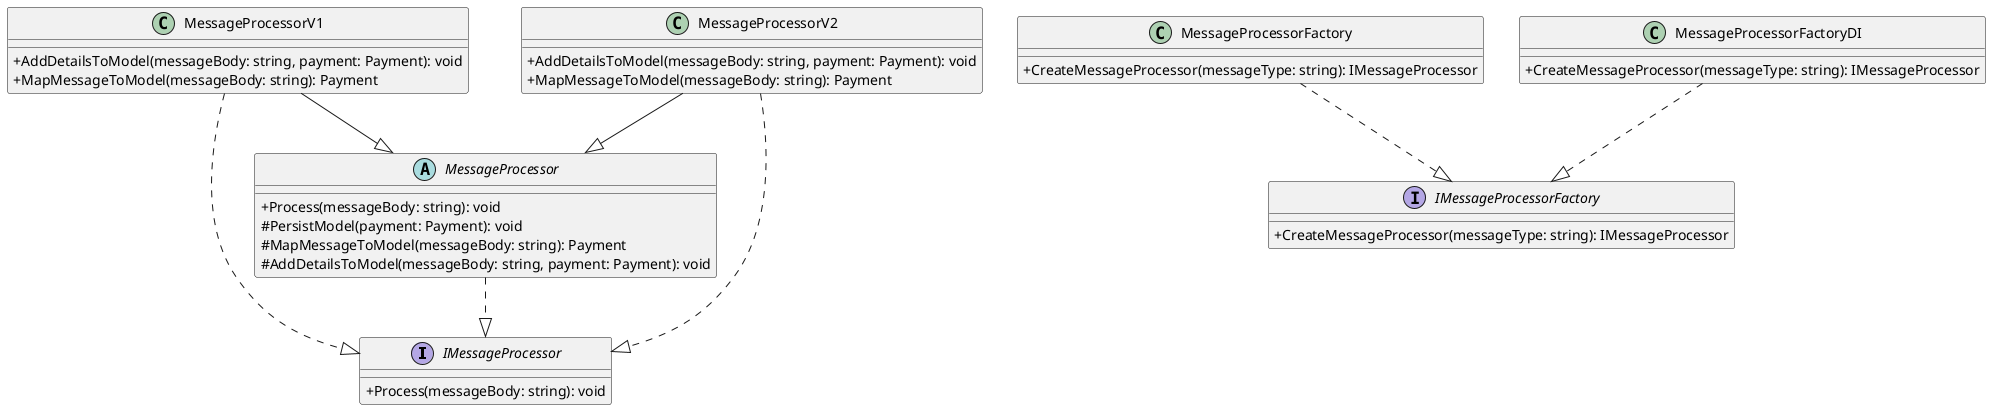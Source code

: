 
@startuml DesignPatterns_FactoryMethod
skinparam classAttributeIconSize 0

interface IMessageProcessor {
    +Process(messageBody: string): void
}

interface IMessageProcessorFactory {
    +CreateMessageProcessor(messageType: string): IMessageProcessor
}

abstract class MessageProcessor {
    +Process(messageBody: string): void
    #PersistModel(payment: Payment): void
    #MapMessageToModel(messageBody: string): Payment
    #AddDetailsToModel(messageBody: string, payment: Payment): void
}

class MessageProcessorV1 {
    +AddDetailsToModel(messageBody: string, payment: Payment): void
    +MapMessageToModel(messageBody: string): Payment
}

class MessageProcessorV2 {
    +AddDetailsToModel(messageBody: string, payment: Payment): void
    +MapMessageToModel(messageBody: string): Payment
}

class MessageProcessorFactory {
    +CreateMessageProcessor(messageType: string): IMessageProcessor
}

class MessageProcessorFactoryDI {
    +CreateMessageProcessor(messageType: string): IMessageProcessor
}

MessageProcessor ..|> IMessageProcessor
MessageProcessorV1 --|> MessageProcessor
MessageProcessorV2 --|> MessageProcessor
MessageProcessorV1 ..|> IMessageProcessor
MessageProcessorV2 ..|> IMessageProcessor
MessageProcessorFactory ..|> IMessageProcessorFactory
MessageProcessorFactoryDI ..|> IMessageProcessorFactory

@enduml
